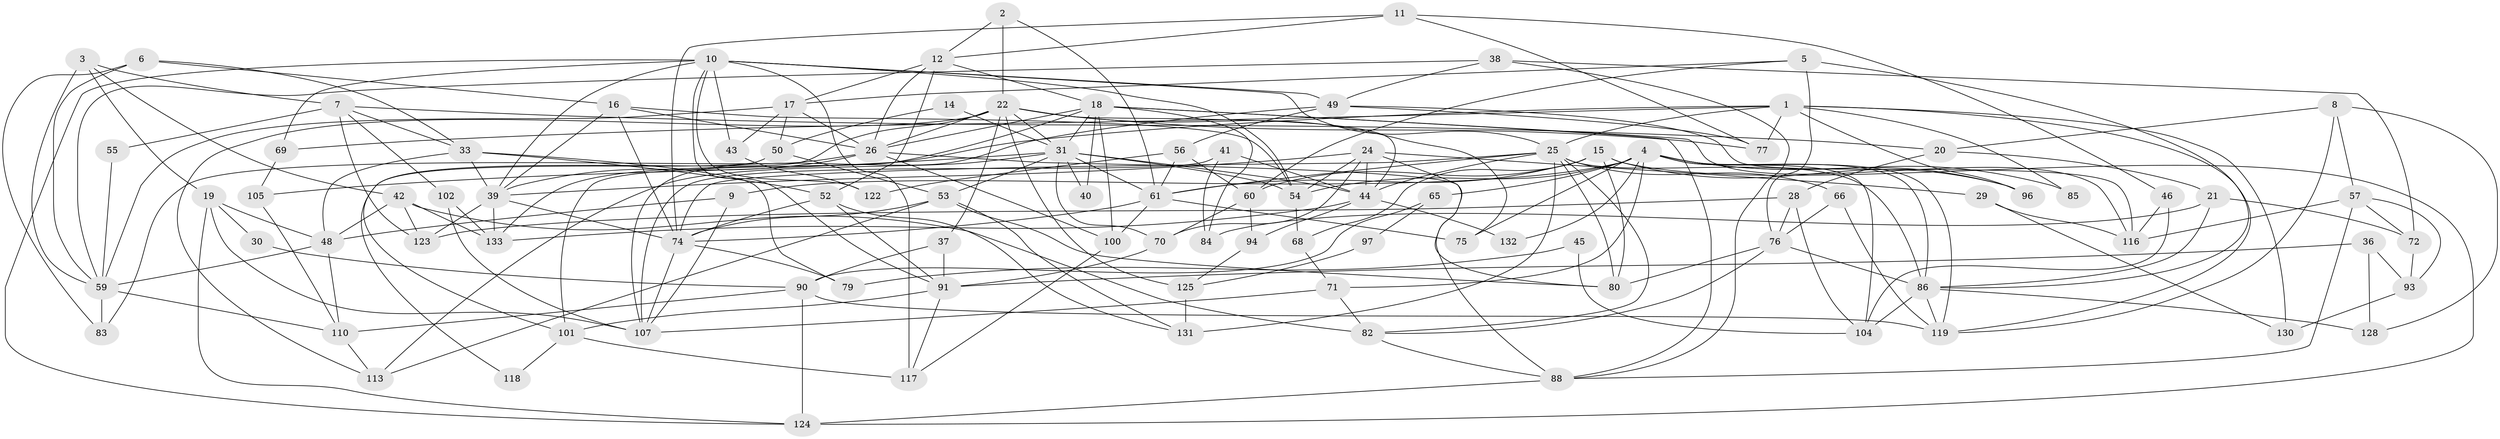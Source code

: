 // original degree distribution, {5: 0.20567375886524822, 3: 0.3049645390070922, 4: 0.3120567375886525, 2: 0.07801418439716312, 8: 0.02127659574468085, 6: 0.06382978723404255, 7: 0.014184397163120567}
// Generated by graph-tools (version 1.1) at 2025/19/03/04/25 18:19:02]
// undirected, 98 vertices, 235 edges
graph export_dot {
graph [start="1"]
  node [color=gray90,style=filled];
  1 [super="+13+63"];
  2;
  3 [super="+95"];
  4 [super="+27"];
  5;
  6;
  7 [super="+109"];
  8 [super="+127"];
  9;
  10 [super="+139+134"];
  11 [super="+140"];
  12 [super="+99"];
  14;
  15 [super="+103+32"];
  16 [super="+121"];
  17 [super="+112"];
  18 [super="+120"];
  19;
  20;
  21;
  22 [super="+34+23"];
  24 [super="+87"];
  25 [super="+78"];
  26 [super="+64"];
  28;
  29;
  30;
  31 [super="+35+51"];
  33 [super="+47"];
  36;
  37;
  38;
  39 [super="+115"];
  40;
  41;
  42;
  43;
  44 [super="+98"];
  45;
  46;
  48 [super="+73"];
  49 [super="+138"];
  50;
  52;
  53 [super="+62"];
  54 [super="+81"];
  55;
  56;
  57;
  59 [super="+114"];
  60;
  61 [super="+67"];
  65;
  66;
  68;
  69;
  70;
  71;
  72;
  74 [super="+89+135"];
  75;
  76 [super="+92+108"];
  77;
  79;
  80;
  82 [super="+106"];
  83;
  84;
  85;
  86 [super="+136"];
  88;
  90;
  91;
  93;
  94;
  96;
  97;
  100 [super="+129"];
  101;
  102;
  104;
  105;
  107 [super="+111"];
  110;
  113;
  116 [super="+137"];
  117;
  118;
  119;
  122;
  123;
  124;
  125;
  128;
  130;
  131;
  132;
  133;
  1 -- 133;
  1 -- 77;
  1 -- 130;
  1 -- 119;
  1 -- 25;
  1 -- 96;
  1 -- 69;
  1 -- 85;
  2 -- 12;
  2 -- 61;
  2 -- 22;
  3 -- 19;
  3 -- 42;
  3 -- 59;
  3 -- 7;
  4 -- 65;
  4 -- 75;
  4 -- 85;
  4 -- 86;
  4 -- 96;
  4 -- 132;
  4 -- 71;
  4 -- 104;
  4 -- 9;
  4 -- 119;
  4 -- 54;
  5 -- 86;
  5 -- 60;
  5 -- 17;
  5 -- 76;
  6 -- 83;
  6 -- 16;
  6 -- 33;
  6 -- 59;
  7 -- 123;
  7 -- 102;
  7 -- 33;
  7 -- 20;
  7 -- 55;
  8 -- 119;
  8 -- 128;
  8 -- 57;
  8 -- 20;
  9 -- 107;
  9 -- 48;
  10 -- 54;
  10 -- 91 [weight=2];
  10 -- 122;
  10 -- 69;
  10 -- 117 [weight=2];
  10 -- 43;
  10 -- 124;
  10 -- 49;
  10 -- 25;
  10 -- 39;
  11 -- 46;
  11 -- 74;
  11 -- 12;
  11 -- 77;
  12 -- 26;
  12 -- 52;
  12 -- 17;
  12 -- 18;
  14 -- 50;
  14 -- 31;
  15 -- 124;
  15 -- 96;
  15 -- 60;
  15 -- 61;
  15 -- 80;
  15 -- 68;
  16 -- 26;
  16 -- 39;
  16 -- 54;
  16 -- 74;
  17 -- 26;
  17 -- 50;
  17 -- 59;
  17 -- 43;
  18 -- 26;
  18 -- 40;
  18 -- 88;
  18 -- 101;
  18 -- 116;
  18 -- 31;
  18 -- 100;
  18 -- 84;
  19 -- 124;
  19 -- 30;
  19 -- 107;
  19 -- 48;
  20 -- 21;
  20 -- 28;
  21 -- 84;
  21 -- 72;
  21 -- 86;
  22 -- 37;
  22 -- 26;
  22 -- 125;
  22 -- 118;
  22 -- 77;
  22 -- 31;
  22 -- 113;
  22 -- 75;
  22 -- 44;
  24 -- 88;
  24 -- 29;
  24 -- 54;
  24 -- 70;
  24 -- 39;
  24 -- 44;
  25 -- 61;
  25 -- 66;
  25 -- 82;
  25 -- 74;
  25 -- 80;
  25 -- 131;
  25 -- 86;
  25 -- 44;
  26 -- 80 [weight=2];
  26 -- 83;
  26 -- 100;
  26 -- 39;
  28 -- 104;
  28 -- 123;
  28 -- 76;
  29 -- 130;
  29 -- 116;
  30 -- 90;
  31 -- 61;
  31 -- 40;
  31 -- 53;
  31 -- 54;
  31 -- 105;
  31 -- 113;
  31 -- 70;
  31 -- 44;
  33 -- 48;
  33 -- 79;
  33 -- 52;
  33 -- 39;
  36 -- 91;
  36 -- 93;
  36 -- 128;
  37 -- 91;
  37 -- 90;
  38 -- 88;
  38 -- 72;
  38 -- 49;
  38 -- 59;
  39 -- 123;
  39 -- 74;
  39 -- 133;
  41 -- 107;
  41 -- 84;
  41 -- 44;
  42 -- 133;
  42 -- 48;
  42 -- 123;
  42 -- 82;
  43 -- 122;
  44 -- 132;
  44 -- 133;
  44 -- 94;
  45 -- 79;
  45 -- 104;
  46 -- 104;
  46 -- 116;
  48 -- 110;
  48 -- 59;
  49 -- 77;
  49 -- 56;
  49 -- 116;
  49 -- 107;
  50 -- 101;
  50 -- 53;
  52 -- 91;
  52 -- 74;
  52 -- 131;
  53 -- 131;
  53 -- 80;
  53 -- 113;
  53 -- 74;
  54 -- 68;
  55 -- 59;
  56 -- 122;
  56 -- 60;
  56 -- 61;
  57 -- 93;
  57 -- 88;
  57 -- 72;
  57 -- 116;
  59 -- 110;
  59 -- 83;
  60 -- 70;
  60 -- 94;
  61 -- 75;
  61 -- 100;
  61 -- 74;
  65 -- 90;
  65 -- 97;
  66 -- 76;
  66 -- 119;
  68 -- 71;
  69 -- 105;
  70 -- 91;
  71 -- 107;
  71 -- 82;
  72 -- 93;
  74 -- 79;
  74 -- 107;
  76 -- 80;
  76 -- 82;
  76 -- 86;
  82 -- 88;
  86 -- 119;
  86 -- 128;
  86 -- 104;
  88 -- 124;
  90 -- 119;
  90 -- 110;
  90 -- 124;
  91 -- 117;
  91 -- 101;
  93 -- 130;
  94 -- 125;
  97 -- 125;
  100 -- 117;
  101 -- 117;
  101 -- 118;
  102 -- 107;
  102 -- 133;
  105 -- 110;
  110 -- 113;
  125 -- 131;
}
